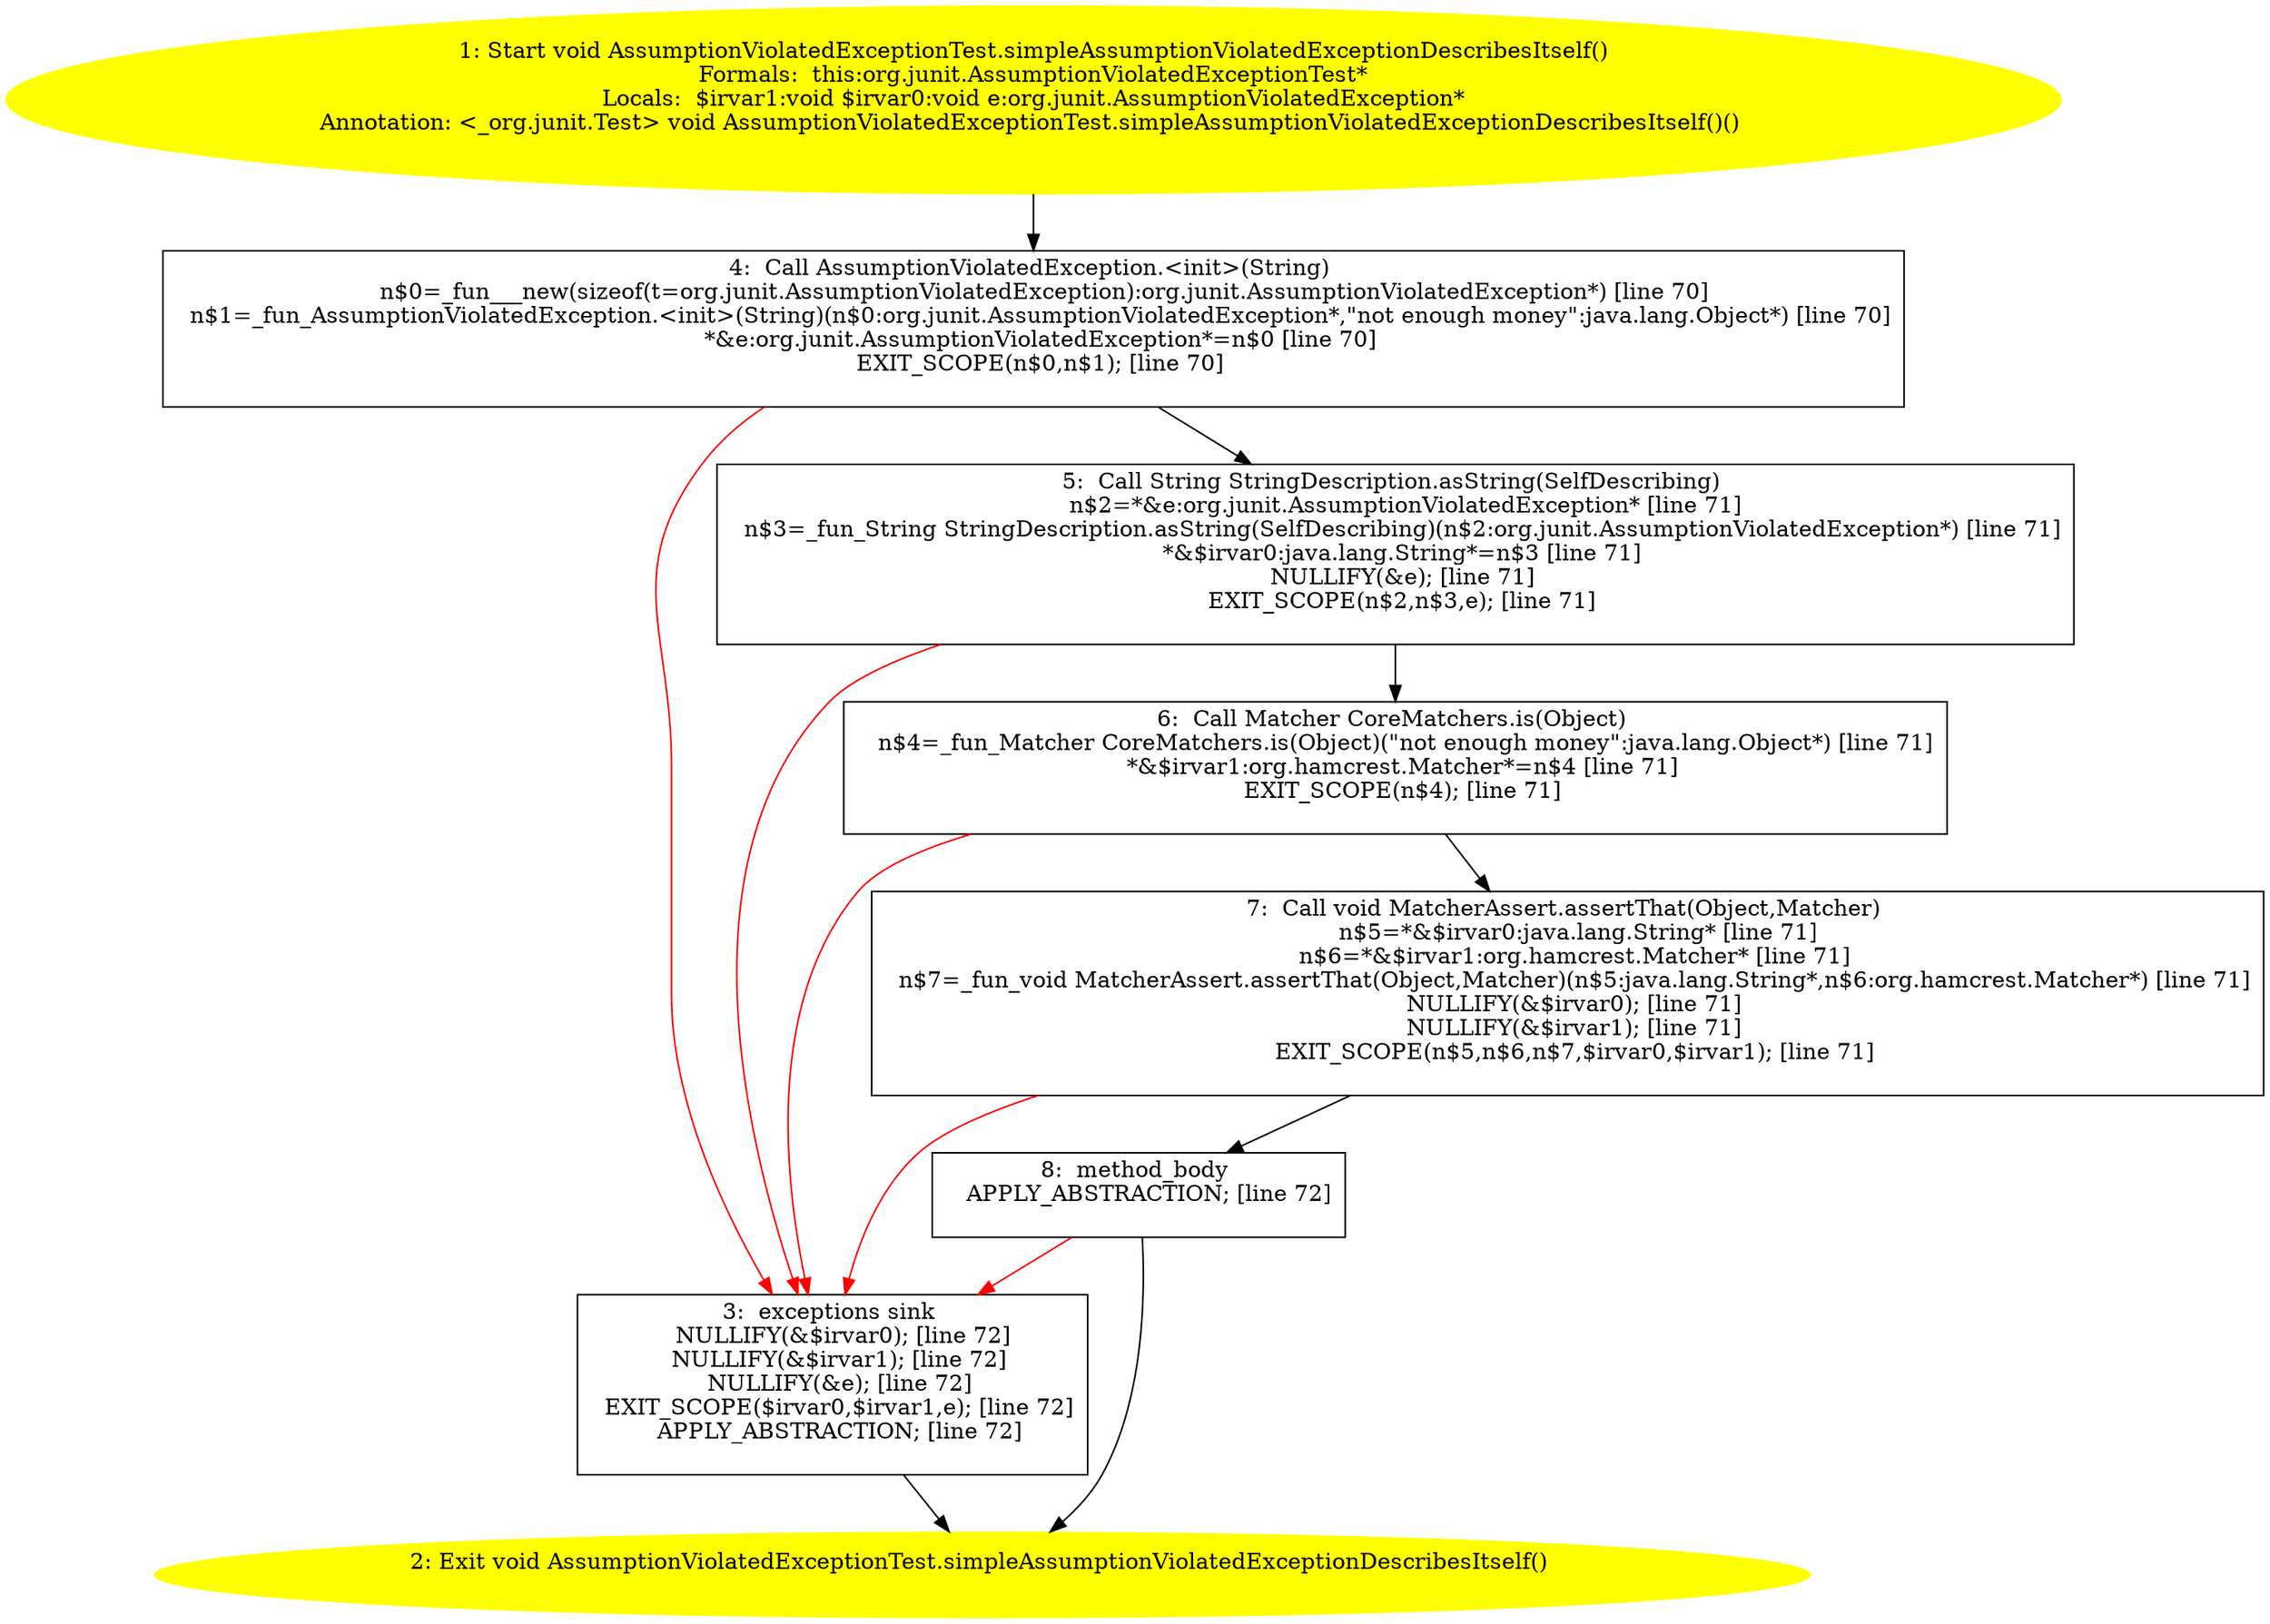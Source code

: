 /* @generated */
digraph cfg {
"org.junit.AssumptionViolatedExceptionTest.simpleAssumptionViolatedExceptionDescribesItself():void.558176af9daad20a6507f6ef8b5ca3ab_1" [label="1: Start void AssumptionViolatedExceptionTest.simpleAssumptionViolatedExceptionDescribesItself()\nFormals:  this:org.junit.AssumptionViolatedExceptionTest*\nLocals:  $irvar1:void $irvar0:void e:org.junit.AssumptionViolatedException*\nAnnotation: <_org.junit.Test> void AssumptionViolatedExceptionTest.simpleAssumptionViolatedExceptionDescribesItself()() \n  " color=yellow style=filled]
	

	 "org.junit.AssumptionViolatedExceptionTest.simpleAssumptionViolatedExceptionDescribesItself():void.558176af9daad20a6507f6ef8b5ca3ab_1" -> "org.junit.AssumptionViolatedExceptionTest.simpleAssumptionViolatedExceptionDescribesItself():void.558176af9daad20a6507f6ef8b5ca3ab_4" ;
"org.junit.AssumptionViolatedExceptionTest.simpleAssumptionViolatedExceptionDescribesItself():void.558176af9daad20a6507f6ef8b5ca3ab_2" [label="2: Exit void AssumptionViolatedExceptionTest.simpleAssumptionViolatedExceptionDescribesItself() \n  " color=yellow style=filled]
	

"org.junit.AssumptionViolatedExceptionTest.simpleAssumptionViolatedExceptionDescribesItself():void.558176af9daad20a6507f6ef8b5ca3ab_3" [label="3:  exceptions sink \n   NULLIFY(&$irvar0); [line 72]\n  NULLIFY(&$irvar1); [line 72]\n  NULLIFY(&e); [line 72]\n  EXIT_SCOPE($irvar0,$irvar1,e); [line 72]\n  APPLY_ABSTRACTION; [line 72]\n " shape="box"]
	

	 "org.junit.AssumptionViolatedExceptionTest.simpleAssumptionViolatedExceptionDescribesItself():void.558176af9daad20a6507f6ef8b5ca3ab_3" -> "org.junit.AssumptionViolatedExceptionTest.simpleAssumptionViolatedExceptionDescribesItself():void.558176af9daad20a6507f6ef8b5ca3ab_2" ;
"org.junit.AssumptionViolatedExceptionTest.simpleAssumptionViolatedExceptionDescribesItself():void.558176af9daad20a6507f6ef8b5ca3ab_4" [label="4:  Call AssumptionViolatedException.<init>(String) \n   n$0=_fun___new(sizeof(t=org.junit.AssumptionViolatedException):org.junit.AssumptionViolatedException*) [line 70]\n  n$1=_fun_AssumptionViolatedException.<init>(String)(n$0:org.junit.AssumptionViolatedException*,\"not enough money\":java.lang.Object*) [line 70]\n  *&e:org.junit.AssumptionViolatedException*=n$0 [line 70]\n  EXIT_SCOPE(n$0,n$1); [line 70]\n " shape="box"]
	

	 "org.junit.AssumptionViolatedExceptionTest.simpleAssumptionViolatedExceptionDescribesItself():void.558176af9daad20a6507f6ef8b5ca3ab_4" -> "org.junit.AssumptionViolatedExceptionTest.simpleAssumptionViolatedExceptionDescribesItself():void.558176af9daad20a6507f6ef8b5ca3ab_5" ;
	 "org.junit.AssumptionViolatedExceptionTest.simpleAssumptionViolatedExceptionDescribesItself():void.558176af9daad20a6507f6ef8b5ca3ab_4" -> "org.junit.AssumptionViolatedExceptionTest.simpleAssumptionViolatedExceptionDescribesItself():void.558176af9daad20a6507f6ef8b5ca3ab_3" [color="red" ];
"org.junit.AssumptionViolatedExceptionTest.simpleAssumptionViolatedExceptionDescribesItself():void.558176af9daad20a6507f6ef8b5ca3ab_5" [label="5:  Call String StringDescription.asString(SelfDescribing) \n   n$2=*&e:org.junit.AssumptionViolatedException* [line 71]\n  n$3=_fun_String StringDescription.asString(SelfDescribing)(n$2:org.junit.AssumptionViolatedException*) [line 71]\n  *&$irvar0:java.lang.String*=n$3 [line 71]\n  NULLIFY(&e); [line 71]\n  EXIT_SCOPE(n$2,n$3,e); [line 71]\n " shape="box"]
	

	 "org.junit.AssumptionViolatedExceptionTest.simpleAssumptionViolatedExceptionDescribesItself():void.558176af9daad20a6507f6ef8b5ca3ab_5" -> "org.junit.AssumptionViolatedExceptionTest.simpleAssumptionViolatedExceptionDescribesItself():void.558176af9daad20a6507f6ef8b5ca3ab_6" ;
	 "org.junit.AssumptionViolatedExceptionTest.simpleAssumptionViolatedExceptionDescribesItself():void.558176af9daad20a6507f6ef8b5ca3ab_5" -> "org.junit.AssumptionViolatedExceptionTest.simpleAssumptionViolatedExceptionDescribesItself():void.558176af9daad20a6507f6ef8b5ca3ab_3" [color="red" ];
"org.junit.AssumptionViolatedExceptionTest.simpleAssumptionViolatedExceptionDescribesItself():void.558176af9daad20a6507f6ef8b5ca3ab_6" [label="6:  Call Matcher CoreMatchers.is(Object) \n   n$4=_fun_Matcher CoreMatchers.is(Object)(\"not enough money\":java.lang.Object*) [line 71]\n  *&$irvar1:org.hamcrest.Matcher*=n$4 [line 71]\n  EXIT_SCOPE(n$4); [line 71]\n " shape="box"]
	

	 "org.junit.AssumptionViolatedExceptionTest.simpleAssumptionViolatedExceptionDescribesItself():void.558176af9daad20a6507f6ef8b5ca3ab_6" -> "org.junit.AssumptionViolatedExceptionTest.simpleAssumptionViolatedExceptionDescribesItself():void.558176af9daad20a6507f6ef8b5ca3ab_7" ;
	 "org.junit.AssumptionViolatedExceptionTest.simpleAssumptionViolatedExceptionDescribesItself():void.558176af9daad20a6507f6ef8b5ca3ab_6" -> "org.junit.AssumptionViolatedExceptionTest.simpleAssumptionViolatedExceptionDescribesItself():void.558176af9daad20a6507f6ef8b5ca3ab_3" [color="red" ];
"org.junit.AssumptionViolatedExceptionTest.simpleAssumptionViolatedExceptionDescribesItself():void.558176af9daad20a6507f6ef8b5ca3ab_7" [label="7:  Call void MatcherAssert.assertThat(Object,Matcher) \n   n$5=*&$irvar0:java.lang.String* [line 71]\n  n$6=*&$irvar1:org.hamcrest.Matcher* [line 71]\n  n$7=_fun_void MatcherAssert.assertThat(Object,Matcher)(n$5:java.lang.String*,n$6:org.hamcrest.Matcher*) [line 71]\n  NULLIFY(&$irvar0); [line 71]\n  NULLIFY(&$irvar1); [line 71]\n  EXIT_SCOPE(n$5,n$6,n$7,$irvar0,$irvar1); [line 71]\n " shape="box"]
	

	 "org.junit.AssumptionViolatedExceptionTest.simpleAssumptionViolatedExceptionDescribesItself():void.558176af9daad20a6507f6ef8b5ca3ab_7" -> "org.junit.AssumptionViolatedExceptionTest.simpleAssumptionViolatedExceptionDescribesItself():void.558176af9daad20a6507f6ef8b5ca3ab_8" ;
	 "org.junit.AssumptionViolatedExceptionTest.simpleAssumptionViolatedExceptionDescribesItself():void.558176af9daad20a6507f6ef8b5ca3ab_7" -> "org.junit.AssumptionViolatedExceptionTest.simpleAssumptionViolatedExceptionDescribesItself():void.558176af9daad20a6507f6ef8b5ca3ab_3" [color="red" ];
"org.junit.AssumptionViolatedExceptionTest.simpleAssumptionViolatedExceptionDescribesItself():void.558176af9daad20a6507f6ef8b5ca3ab_8" [label="8:  method_body \n   APPLY_ABSTRACTION; [line 72]\n " shape="box"]
	

	 "org.junit.AssumptionViolatedExceptionTest.simpleAssumptionViolatedExceptionDescribesItself():void.558176af9daad20a6507f6ef8b5ca3ab_8" -> "org.junit.AssumptionViolatedExceptionTest.simpleAssumptionViolatedExceptionDescribesItself():void.558176af9daad20a6507f6ef8b5ca3ab_2" ;
	 "org.junit.AssumptionViolatedExceptionTest.simpleAssumptionViolatedExceptionDescribesItself():void.558176af9daad20a6507f6ef8b5ca3ab_8" -> "org.junit.AssumptionViolatedExceptionTest.simpleAssumptionViolatedExceptionDescribesItself():void.558176af9daad20a6507f6ef8b5ca3ab_3" [color="red" ];
}
